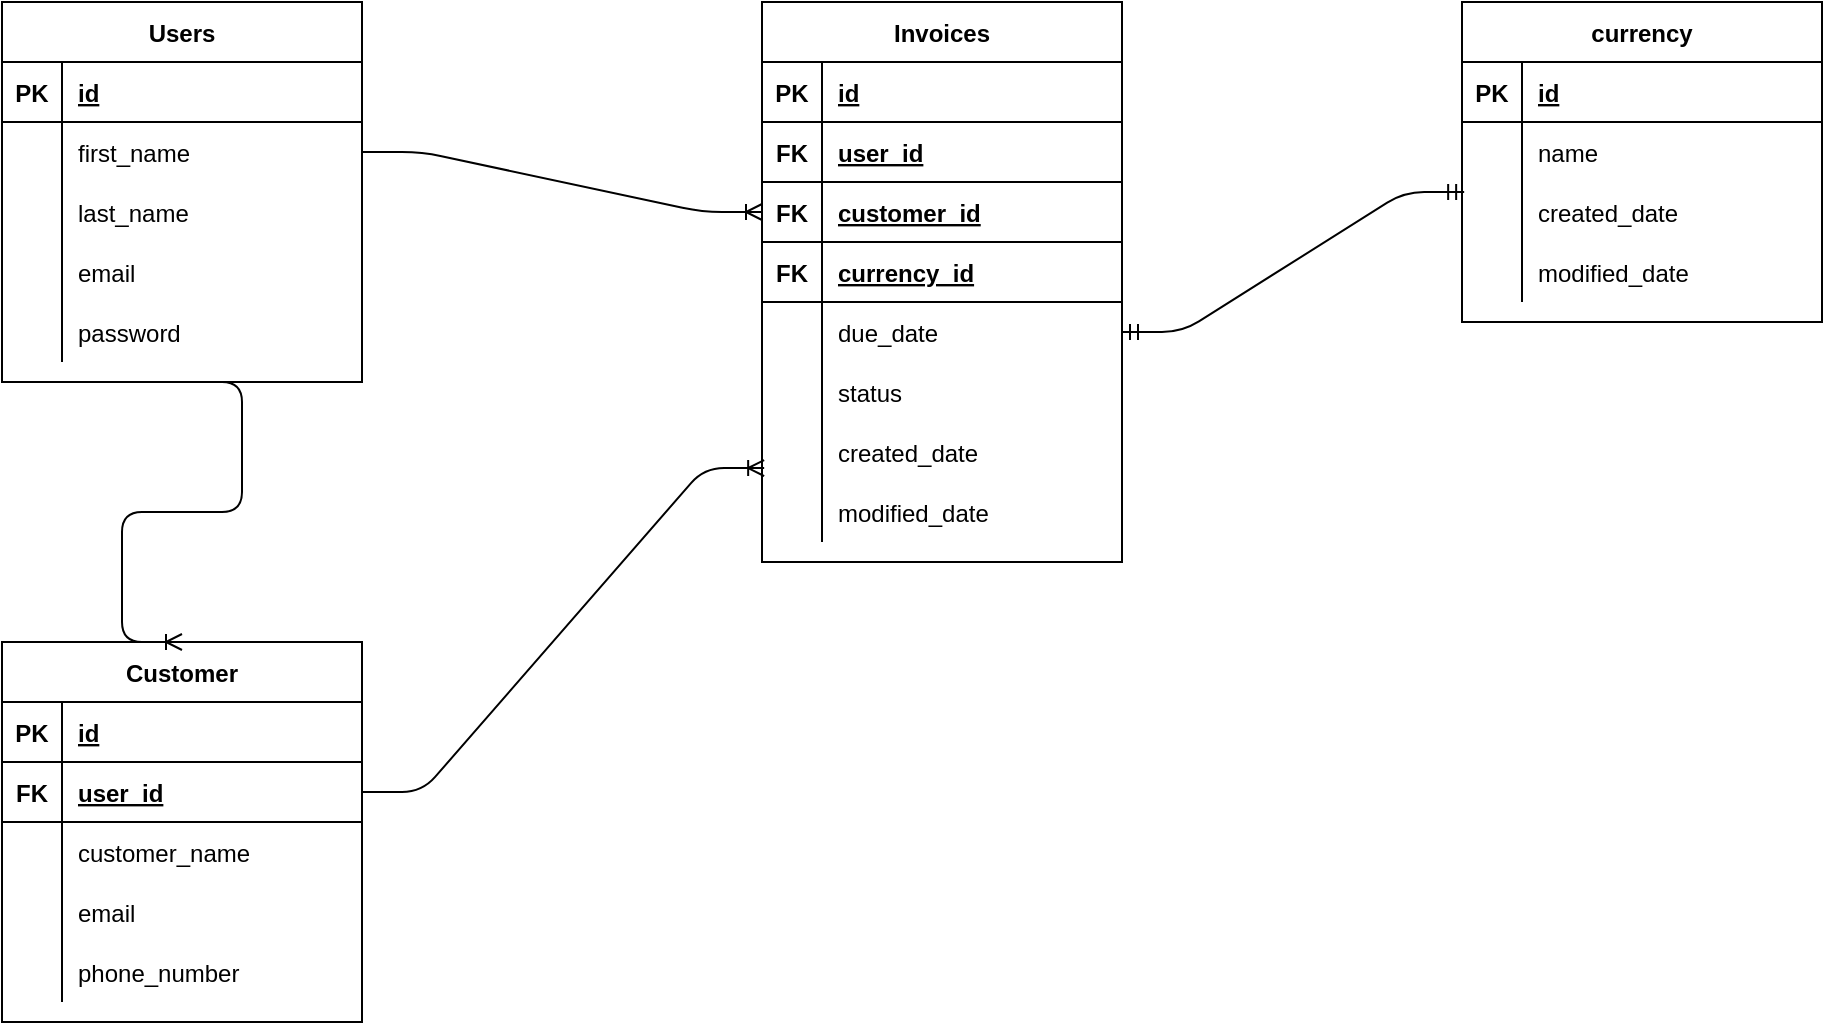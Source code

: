 <mxfile version="15.3.2" type="device"><diagram id="rqMCi-PZvb8awIGBcUne" name="Page-1"><mxGraphModel dx="786" dy="489" grid="1" gridSize="10" guides="1" tooltips="1" connect="1" arrows="1" fold="1" page="1" pageScale="1" pageWidth="3300" pageHeight="4681" math="0" shadow="0"><root><mxCell id="0"/><mxCell id="1" parent="0"/><mxCell id="WZixBLIEw8o1hyc2ynEQ-47" value="Invoices" style="shape=table;startSize=30;container=1;collapsible=1;childLayout=tableLayout;fixedRows=1;rowLines=0;fontStyle=1;align=center;resizeLast=1;" vertex="1" parent="1"><mxGeometry x="420" y="40" width="180" height="280" as="geometry"/></mxCell><mxCell id="WZixBLIEw8o1hyc2ynEQ-48" value="" style="shape=partialRectangle;collapsible=0;dropTarget=0;pointerEvents=0;fillColor=none;top=0;left=0;bottom=1;right=0;points=[[0,0.5],[1,0.5]];portConstraint=eastwest;" vertex="1" parent="WZixBLIEw8o1hyc2ynEQ-47"><mxGeometry y="30" width="180" height="30" as="geometry"/></mxCell><mxCell id="WZixBLIEw8o1hyc2ynEQ-49" value="PK" style="shape=partialRectangle;connectable=0;fillColor=none;top=0;left=0;bottom=0;right=0;fontStyle=1;overflow=hidden;" vertex="1" parent="WZixBLIEw8o1hyc2ynEQ-48"><mxGeometry width="30" height="30" as="geometry"><mxRectangle width="30" height="30" as="alternateBounds"/></mxGeometry></mxCell><mxCell id="WZixBLIEw8o1hyc2ynEQ-50" value="id" style="shape=partialRectangle;connectable=0;fillColor=none;top=0;left=0;bottom=0;right=0;align=left;spacingLeft=6;fontStyle=5;overflow=hidden;" vertex="1" parent="WZixBLIEw8o1hyc2ynEQ-48"><mxGeometry x="30" width="150" height="30" as="geometry"><mxRectangle width="150" height="30" as="alternateBounds"/></mxGeometry></mxCell><mxCell id="WZixBLIEw8o1hyc2ynEQ-69" value="" style="shape=partialRectangle;collapsible=0;dropTarget=0;pointerEvents=0;fillColor=none;top=0;left=0;bottom=1;right=0;points=[[0,0.5],[1,0.5]];portConstraint=eastwest;" vertex="1" parent="WZixBLIEw8o1hyc2ynEQ-47"><mxGeometry y="60" width="180" height="30" as="geometry"/></mxCell><mxCell id="WZixBLIEw8o1hyc2ynEQ-70" value="FK" style="shape=partialRectangle;connectable=0;fillColor=none;top=0;left=0;bottom=0;right=0;fontStyle=1;overflow=hidden;" vertex="1" parent="WZixBLIEw8o1hyc2ynEQ-69"><mxGeometry width="30" height="30" as="geometry"><mxRectangle width="30" height="30" as="alternateBounds"/></mxGeometry></mxCell><mxCell id="WZixBLIEw8o1hyc2ynEQ-71" value="user_id" style="shape=partialRectangle;connectable=0;fillColor=none;top=0;left=0;bottom=0;right=0;align=left;spacingLeft=6;fontStyle=5;overflow=hidden;" vertex="1" parent="WZixBLIEw8o1hyc2ynEQ-69"><mxGeometry x="30" width="150" height="30" as="geometry"><mxRectangle width="150" height="30" as="alternateBounds"/></mxGeometry></mxCell><mxCell id="WZixBLIEw8o1hyc2ynEQ-104" value="" style="shape=partialRectangle;collapsible=0;dropTarget=0;pointerEvents=0;fillColor=none;top=0;left=0;bottom=1;right=0;points=[[0,0.5],[1,0.5]];portConstraint=eastwest;" vertex="1" parent="WZixBLIEw8o1hyc2ynEQ-47"><mxGeometry y="90" width="180" height="30" as="geometry"/></mxCell><mxCell id="WZixBLIEw8o1hyc2ynEQ-105" value="FK" style="shape=partialRectangle;connectable=0;fillColor=none;top=0;left=0;bottom=0;right=0;fontStyle=1;overflow=hidden;" vertex="1" parent="WZixBLIEw8o1hyc2ynEQ-104"><mxGeometry width="30" height="30" as="geometry"><mxRectangle width="30" height="30" as="alternateBounds"/></mxGeometry></mxCell><mxCell id="WZixBLIEw8o1hyc2ynEQ-106" value="customer_id" style="shape=partialRectangle;connectable=0;fillColor=none;top=0;left=0;bottom=0;right=0;align=left;spacingLeft=6;fontStyle=5;overflow=hidden;" vertex="1" parent="WZixBLIEw8o1hyc2ynEQ-104"><mxGeometry x="30" width="150" height="30" as="geometry"><mxRectangle width="150" height="30" as="alternateBounds"/></mxGeometry></mxCell><mxCell id="WZixBLIEw8o1hyc2ynEQ-128" value="" style="shape=partialRectangle;collapsible=0;dropTarget=0;pointerEvents=0;fillColor=none;top=0;left=0;bottom=1;right=0;points=[[0,0.5],[1,0.5]];portConstraint=eastwest;" vertex="1" parent="WZixBLIEw8o1hyc2ynEQ-47"><mxGeometry y="120" width="180" height="30" as="geometry"/></mxCell><mxCell id="WZixBLIEw8o1hyc2ynEQ-129" value="FK" style="shape=partialRectangle;connectable=0;fillColor=none;top=0;left=0;bottom=0;right=0;fontStyle=1;overflow=hidden;" vertex="1" parent="WZixBLIEw8o1hyc2ynEQ-128"><mxGeometry width="30" height="30" as="geometry"><mxRectangle width="30" height="30" as="alternateBounds"/></mxGeometry></mxCell><mxCell id="WZixBLIEw8o1hyc2ynEQ-130" value="currency_id" style="shape=partialRectangle;connectable=0;fillColor=none;top=0;left=0;bottom=0;right=0;align=left;spacingLeft=6;fontStyle=5;overflow=hidden;" vertex="1" parent="WZixBLIEw8o1hyc2ynEQ-128"><mxGeometry x="30" width="150" height="30" as="geometry"><mxRectangle width="150" height="30" as="alternateBounds"/></mxGeometry></mxCell><mxCell id="WZixBLIEw8o1hyc2ynEQ-57" value="" style="shape=partialRectangle;collapsible=0;dropTarget=0;pointerEvents=0;fillColor=none;top=0;left=0;bottom=0;right=0;points=[[0,0.5],[1,0.5]];portConstraint=eastwest;" vertex="1" parent="WZixBLIEw8o1hyc2ynEQ-47"><mxGeometry y="150" width="180" height="30" as="geometry"/></mxCell><mxCell id="WZixBLIEw8o1hyc2ynEQ-58" value="" style="shape=partialRectangle;connectable=0;fillColor=none;top=0;left=0;bottom=0;right=0;editable=1;overflow=hidden;" vertex="1" parent="WZixBLIEw8o1hyc2ynEQ-57"><mxGeometry width="30" height="30" as="geometry"><mxRectangle width="30" height="30" as="alternateBounds"/></mxGeometry></mxCell><mxCell id="WZixBLIEw8o1hyc2ynEQ-59" value="due_date" style="shape=partialRectangle;connectable=0;fillColor=none;top=0;left=0;bottom=0;right=0;align=left;spacingLeft=6;overflow=hidden;" vertex="1" parent="WZixBLIEw8o1hyc2ynEQ-57"><mxGeometry x="30" width="150" height="30" as="geometry"><mxRectangle width="150" height="30" as="alternateBounds"/></mxGeometry></mxCell><mxCell id="WZixBLIEw8o1hyc2ynEQ-66" value="" style="shape=partialRectangle;collapsible=0;dropTarget=0;pointerEvents=0;fillColor=none;top=0;left=0;bottom=0;right=0;points=[[0,0.5],[1,0.5]];portConstraint=eastwest;" vertex="1" parent="WZixBLIEw8o1hyc2ynEQ-47"><mxGeometry y="180" width="180" height="30" as="geometry"/></mxCell><mxCell id="WZixBLIEw8o1hyc2ynEQ-67" value="" style="shape=partialRectangle;connectable=0;fillColor=none;top=0;left=0;bottom=0;right=0;editable=1;overflow=hidden;" vertex="1" parent="WZixBLIEw8o1hyc2ynEQ-66"><mxGeometry width="30" height="30" as="geometry"><mxRectangle width="30" height="30" as="alternateBounds"/></mxGeometry></mxCell><mxCell id="WZixBLIEw8o1hyc2ynEQ-68" value="status" style="shape=partialRectangle;connectable=0;fillColor=none;top=0;left=0;bottom=0;right=0;align=left;spacingLeft=6;overflow=hidden;" vertex="1" parent="WZixBLIEw8o1hyc2ynEQ-66"><mxGeometry x="30" width="150" height="30" as="geometry"><mxRectangle width="150" height="30" as="alternateBounds"/></mxGeometry></mxCell><mxCell id="WZixBLIEw8o1hyc2ynEQ-60" value="" style="shape=partialRectangle;collapsible=0;dropTarget=0;pointerEvents=0;fillColor=none;top=0;left=0;bottom=0;right=0;points=[[0,0.5],[1,0.5]];portConstraint=eastwest;" vertex="1" parent="WZixBLIEw8o1hyc2ynEQ-47"><mxGeometry y="210" width="180" height="30" as="geometry"/></mxCell><mxCell id="WZixBLIEw8o1hyc2ynEQ-61" value="" style="shape=partialRectangle;connectable=0;fillColor=none;top=0;left=0;bottom=0;right=0;editable=1;overflow=hidden;" vertex="1" parent="WZixBLIEw8o1hyc2ynEQ-60"><mxGeometry width="30" height="30" as="geometry"><mxRectangle width="30" height="30" as="alternateBounds"/></mxGeometry></mxCell><mxCell id="WZixBLIEw8o1hyc2ynEQ-62" value="created_date" style="shape=partialRectangle;connectable=0;fillColor=none;top=0;left=0;bottom=0;right=0;align=left;spacingLeft=6;overflow=hidden;" vertex="1" parent="WZixBLIEw8o1hyc2ynEQ-60"><mxGeometry x="30" width="150" height="30" as="geometry"><mxRectangle width="150" height="30" as="alternateBounds"/></mxGeometry></mxCell><mxCell id="WZixBLIEw8o1hyc2ynEQ-63" value="" style="shape=partialRectangle;collapsible=0;dropTarget=0;pointerEvents=0;fillColor=none;top=0;left=0;bottom=0;right=0;points=[[0,0.5],[1,0.5]];portConstraint=eastwest;" vertex="1" parent="WZixBLIEw8o1hyc2ynEQ-47"><mxGeometry y="240" width="180" height="30" as="geometry"/></mxCell><mxCell id="WZixBLIEw8o1hyc2ynEQ-64" value="" style="shape=partialRectangle;connectable=0;fillColor=none;top=0;left=0;bottom=0;right=0;editable=1;overflow=hidden;" vertex="1" parent="WZixBLIEw8o1hyc2ynEQ-63"><mxGeometry width="30" height="30" as="geometry"><mxRectangle width="30" height="30" as="alternateBounds"/></mxGeometry></mxCell><mxCell id="WZixBLIEw8o1hyc2ynEQ-65" value="modified_date" style="shape=partialRectangle;connectable=0;fillColor=none;top=0;left=0;bottom=0;right=0;align=left;spacingLeft=6;overflow=hidden;" vertex="1" parent="WZixBLIEw8o1hyc2ynEQ-63"><mxGeometry x="30" width="150" height="30" as="geometry"><mxRectangle width="150" height="30" as="alternateBounds"/></mxGeometry></mxCell><mxCell id="WZixBLIEw8o1hyc2ynEQ-72" value="Users" style="shape=table;startSize=30;container=1;collapsible=1;childLayout=tableLayout;fixedRows=1;rowLines=0;fontStyle=1;align=center;resizeLast=1;" vertex="1" parent="1"><mxGeometry x="40" y="40" width="180" height="190" as="geometry"/></mxCell><mxCell id="WZixBLIEw8o1hyc2ynEQ-73" value="" style="shape=partialRectangle;collapsible=0;dropTarget=0;pointerEvents=0;fillColor=none;top=0;left=0;bottom=1;right=0;points=[[0,0.5],[1,0.5]];portConstraint=eastwest;" vertex="1" parent="WZixBLIEw8o1hyc2ynEQ-72"><mxGeometry y="30" width="180" height="30" as="geometry"/></mxCell><mxCell id="WZixBLIEw8o1hyc2ynEQ-74" value="PK" style="shape=partialRectangle;connectable=0;fillColor=none;top=0;left=0;bottom=0;right=0;fontStyle=1;overflow=hidden;" vertex="1" parent="WZixBLIEw8o1hyc2ynEQ-73"><mxGeometry width="30" height="30" as="geometry"><mxRectangle width="30" height="30" as="alternateBounds"/></mxGeometry></mxCell><mxCell id="WZixBLIEw8o1hyc2ynEQ-75" value="id" style="shape=partialRectangle;connectable=0;fillColor=none;top=0;left=0;bottom=0;right=0;align=left;spacingLeft=6;fontStyle=5;overflow=hidden;" vertex="1" parent="WZixBLIEw8o1hyc2ynEQ-73"><mxGeometry x="30" width="150" height="30" as="geometry"><mxRectangle width="150" height="30" as="alternateBounds"/></mxGeometry></mxCell><mxCell id="WZixBLIEw8o1hyc2ynEQ-76" value="" style="shape=partialRectangle;collapsible=0;dropTarget=0;pointerEvents=0;fillColor=none;top=0;left=0;bottom=0;right=0;points=[[0,0.5],[1,0.5]];portConstraint=eastwest;" vertex="1" parent="WZixBLIEw8o1hyc2ynEQ-72"><mxGeometry y="60" width="180" height="30" as="geometry"/></mxCell><mxCell id="WZixBLIEw8o1hyc2ynEQ-77" value="" style="shape=partialRectangle;connectable=0;fillColor=none;top=0;left=0;bottom=0;right=0;editable=1;overflow=hidden;" vertex="1" parent="WZixBLIEw8o1hyc2ynEQ-76"><mxGeometry width="30" height="30" as="geometry"><mxRectangle width="30" height="30" as="alternateBounds"/></mxGeometry></mxCell><mxCell id="WZixBLIEw8o1hyc2ynEQ-78" value="first_name" style="shape=partialRectangle;connectable=0;fillColor=none;top=0;left=0;bottom=0;right=0;align=left;spacingLeft=6;overflow=hidden;" vertex="1" parent="WZixBLIEw8o1hyc2ynEQ-76"><mxGeometry x="30" width="150" height="30" as="geometry"><mxRectangle width="150" height="30" as="alternateBounds"/></mxGeometry></mxCell><mxCell id="WZixBLIEw8o1hyc2ynEQ-79" value="" style="shape=partialRectangle;collapsible=0;dropTarget=0;pointerEvents=0;fillColor=none;top=0;left=0;bottom=0;right=0;points=[[0,0.5],[1,0.5]];portConstraint=eastwest;" vertex="1" parent="WZixBLIEw8o1hyc2ynEQ-72"><mxGeometry y="90" width="180" height="30" as="geometry"/></mxCell><mxCell id="WZixBLIEw8o1hyc2ynEQ-80" value="" style="shape=partialRectangle;connectable=0;fillColor=none;top=0;left=0;bottom=0;right=0;editable=1;overflow=hidden;" vertex="1" parent="WZixBLIEw8o1hyc2ynEQ-79"><mxGeometry width="30" height="30" as="geometry"><mxRectangle width="30" height="30" as="alternateBounds"/></mxGeometry></mxCell><mxCell id="WZixBLIEw8o1hyc2ynEQ-81" value="last_name" style="shape=partialRectangle;connectable=0;fillColor=none;top=0;left=0;bottom=0;right=0;align=left;spacingLeft=6;overflow=hidden;" vertex="1" parent="WZixBLIEw8o1hyc2ynEQ-79"><mxGeometry x="30" width="150" height="30" as="geometry"><mxRectangle width="150" height="30" as="alternateBounds"/></mxGeometry></mxCell><mxCell id="WZixBLIEw8o1hyc2ynEQ-82" value="" style="shape=partialRectangle;collapsible=0;dropTarget=0;pointerEvents=0;fillColor=none;top=0;left=0;bottom=0;right=0;points=[[0,0.5],[1,0.5]];portConstraint=eastwest;" vertex="1" parent="WZixBLIEw8o1hyc2ynEQ-72"><mxGeometry y="120" width="180" height="30" as="geometry"/></mxCell><mxCell id="WZixBLIEw8o1hyc2ynEQ-83" value="" style="shape=partialRectangle;connectable=0;fillColor=none;top=0;left=0;bottom=0;right=0;editable=1;overflow=hidden;" vertex="1" parent="WZixBLIEw8o1hyc2ynEQ-82"><mxGeometry width="30" height="30" as="geometry"><mxRectangle width="30" height="30" as="alternateBounds"/></mxGeometry></mxCell><mxCell id="WZixBLIEw8o1hyc2ynEQ-84" value="email" style="shape=partialRectangle;connectable=0;fillColor=none;top=0;left=0;bottom=0;right=0;align=left;spacingLeft=6;overflow=hidden;" vertex="1" parent="WZixBLIEw8o1hyc2ynEQ-82"><mxGeometry x="30" width="150" height="30" as="geometry"><mxRectangle width="150" height="30" as="alternateBounds"/></mxGeometry></mxCell><mxCell id="WZixBLIEw8o1hyc2ynEQ-85" value="" style="shape=partialRectangle;collapsible=0;dropTarget=0;pointerEvents=0;fillColor=none;top=0;left=0;bottom=0;right=0;points=[[0,0.5],[1,0.5]];portConstraint=eastwest;" vertex="1" parent="WZixBLIEw8o1hyc2ynEQ-72"><mxGeometry y="150" width="180" height="30" as="geometry"/></mxCell><mxCell id="WZixBLIEw8o1hyc2ynEQ-86" value="" style="shape=partialRectangle;connectable=0;fillColor=none;top=0;left=0;bottom=0;right=0;editable=1;overflow=hidden;" vertex="1" parent="WZixBLIEw8o1hyc2ynEQ-85"><mxGeometry width="30" height="30" as="geometry"><mxRectangle width="30" height="30" as="alternateBounds"/></mxGeometry></mxCell><mxCell id="WZixBLIEw8o1hyc2ynEQ-87" value="password" style="shape=partialRectangle;connectable=0;fillColor=none;top=0;left=0;bottom=0;right=0;align=left;spacingLeft=6;overflow=hidden;" vertex="1" parent="WZixBLIEw8o1hyc2ynEQ-85"><mxGeometry x="30" width="150" height="30" as="geometry"><mxRectangle width="150" height="30" as="alternateBounds"/></mxGeometry></mxCell><mxCell id="WZixBLIEw8o1hyc2ynEQ-88" value="Customer" style="shape=table;startSize=30;container=1;collapsible=1;childLayout=tableLayout;fixedRows=1;rowLines=0;fontStyle=1;align=center;resizeLast=1;" vertex="1" parent="1"><mxGeometry x="40" y="360" width="180" height="190" as="geometry"/></mxCell><mxCell id="WZixBLIEw8o1hyc2ynEQ-89" value="" style="shape=partialRectangle;collapsible=0;dropTarget=0;pointerEvents=0;fillColor=none;top=0;left=0;bottom=1;right=0;points=[[0,0.5],[1,0.5]];portConstraint=eastwest;" vertex="1" parent="WZixBLIEw8o1hyc2ynEQ-88"><mxGeometry y="30" width="180" height="30" as="geometry"/></mxCell><mxCell id="WZixBLIEw8o1hyc2ynEQ-90" value="PK" style="shape=partialRectangle;connectable=0;fillColor=none;top=0;left=0;bottom=0;right=0;fontStyle=1;overflow=hidden;" vertex="1" parent="WZixBLIEw8o1hyc2ynEQ-89"><mxGeometry width="30" height="30" as="geometry"><mxRectangle width="30" height="30" as="alternateBounds"/></mxGeometry></mxCell><mxCell id="WZixBLIEw8o1hyc2ynEQ-91" value="id" style="shape=partialRectangle;connectable=0;fillColor=none;top=0;left=0;bottom=0;right=0;align=left;spacingLeft=6;fontStyle=5;overflow=hidden;" vertex="1" parent="WZixBLIEw8o1hyc2ynEQ-89"><mxGeometry x="30" width="150" height="30" as="geometry"><mxRectangle width="150" height="30" as="alternateBounds"/></mxGeometry></mxCell><mxCell id="WZixBLIEw8o1hyc2ynEQ-101" value="" style="shape=partialRectangle;collapsible=0;dropTarget=0;pointerEvents=0;fillColor=none;top=0;left=0;bottom=1;right=0;points=[[0,0.5],[1,0.5]];portConstraint=eastwest;" vertex="1" parent="WZixBLIEw8o1hyc2ynEQ-88"><mxGeometry y="60" width="180" height="30" as="geometry"/></mxCell><mxCell id="WZixBLIEw8o1hyc2ynEQ-102" value="FK" style="shape=partialRectangle;connectable=0;fillColor=none;top=0;left=0;bottom=0;right=0;fontStyle=1;overflow=hidden;" vertex="1" parent="WZixBLIEw8o1hyc2ynEQ-101"><mxGeometry width="30" height="30" as="geometry"><mxRectangle width="30" height="30" as="alternateBounds"/></mxGeometry></mxCell><mxCell id="WZixBLIEw8o1hyc2ynEQ-103" value="user_id" style="shape=partialRectangle;connectable=0;fillColor=none;top=0;left=0;bottom=0;right=0;align=left;spacingLeft=6;fontStyle=5;overflow=hidden;" vertex="1" parent="WZixBLIEw8o1hyc2ynEQ-101"><mxGeometry x="30" width="150" height="30" as="geometry"><mxRectangle width="150" height="30" as="alternateBounds"/></mxGeometry></mxCell><mxCell id="WZixBLIEw8o1hyc2ynEQ-92" value="" style="shape=partialRectangle;collapsible=0;dropTarget=0;pointerEvents=0;fillColor=none;top=0;left=0;bottom=0;right=0;points=[[0,0.5],[1,0.5]];portConstraint=eastwest;" vertex="1" parent="WZixBLIEw8o1hyc2ynEQ-88"><mxGeometry y="90" width="180" height="30" as="geometry"/></mxCell><mxCell id="WZixBLIEw8o1hyc2ynEQ-93" value="" style="shape=partialRectangle;connectable=0;fillColor=none;top=0;left=0;bottom=0;right=0;editable=1;overflow=hidden;" vertex="1" parent="WZixBLIEw8o1hyc2ynEQ-92"><mxGeometry width="30" height="30" as="geometry"><mxRectangle width="30" height="30" as="alternateBounds"/></mxGeometry></mxCell><mxCell id="WZixBLIEw8o1hyc2ynEQ-94" value="customer_name" style="shape=partialRectangle;connectable=0;fillColor=none;top=0;left=0;bottom=0;right=0;align=left;spacingLeft=6;overflow=hidden;" vertex="1" parent="WZixBLIEw8o1hyc2ynEQ-92"><mxGeometry x="30" width="150" height="30" as="geometry"><mxRectangle width="150" height="30" as="alternateBounds"/></mxGeometry></mxCell><mxCell id="WZixBLIEw8o1hyc2ynEQ-95" value="" style="shape=partialRectangle;collapsible=0;dropTarget=0;pointerEvents=0;fillColor=none;top=0;left=0;bottom=0;right=0;points=[[0,0.5],[1,0.5]];portConstraint=eastwest;" vertex="1" parent="WZixBLIEw8o1hyc2ynEQ-88"><mxGeometry y="120" width="180" height="30" as="geometry"/></mxCell><mxCell id="WZixBLIEw8o1hyc2ynEQ-96" value="" style="shape=partialRectangle;connectable=0;fillColor=none;top=0;left=0;bottom=0;right=0;editable=1;overflow=hidden;" vertex="1" parent="WZixBLIEw8o1hyc2ynEQ-95"><mxGeometry width="30" height="30" as="geometry"><mxRectangle width="30" height="30" as="alternateBounds"/></mxGeometry></mxCell><mxCell id="WZixBLIEw8o1hyc2ynEQ-97" value="email" style="shape=partialRectangle;connectable=0;fillColor=none;top=0;left=0;bottom=0;right=0;align=left;spacingLeft=6;overflow=hidden;" vertex="1" parent="WZixBLIEw8o1hyc2ynEQ-95"><mxGeometry x="30" width="150" height="30" as="geometry"><mxRectangle width="150" height="30" as="alternateBounds"/></mxGeometry></mxCell><mxCell id="WZixBLIEw8o1hyc2ynEQ-98" value="" style="shape=partialRectangle;collapsible=0;dropTarget=0;pointerEvents=0;fillColor=none;top=0;left=0;bottom=0;right=0;points=[[0,0.5],[1,0.5]];portConstraint=eastwest;" vertex="1" parent="WZixBLIEw8o1hyc2ynEQ-88"><mxGeometry y="150" width="180" height="30" as="geometry"/></mxCell><mxCell id="WZixBLIEw8o1hyc2ynEQ-99" value="" style="shape=partialRectangle;connectable=0;fillColor=none;top=0;left=0;bottom=0;right=0;editable=1;overflow=hidden;" vertex="1" parent="WZixBLIEw8o1hyc2ynEQ-98"><mxGeometry width="30" height="30" as="geometry"><mxRectangle width="30" height="30" as="alternateBounds"/></mxGeometry></mxCell><mxCell id="WZixBLIEw8o1hyc2ynEQ-100" value="phone_number" style="shape=partialRectangle;connectable=0;fillColor=none;top=0;left=0;bottom=0;right=0;align=left;spacingLeft=6;overflow=hidden;" vertex="1" parent="WZixBLIEw8o1hyc2ynEQ-98"><mxGeometry x="30" width="150" height="30" as="geometry"><mxRectangle width="150" height="30" as="alternateBounds"/></mxGeometry></mxCell><mxCell id="WZixBLIEw8o1hyc2ynEQ-108" value="" style="edgeStyle=entityRelationEdgeStyle;fontSize=12;html=1;endArrow=ERoneToMany;entryX=0.006;entryY=0.767;entryDx=0;entryDy=0;entryPerimeter=0;" edge="1" parent="1" source="WZixBLIEw8o1hyc2ynEQ-101" target="WZixBLIEw8o1hyc2ynEQ-60"><mxGeometry width="100" height="100" relative="1" as="geometry"><mxPoint x="340" y="300" as="sourcePoint"/><mxPoint x="520" y="290" as="targetPoint"/></mxGeometry></mxCell><mxCell id="WZixBLIEw8o1hyc2ynEQ-109" value="" style="edgeStyle=entityRelationEdgeStyle;fontSize=12;html=1;endArrow=ERoneToMany;entryX=0;entryY=0.5;entryDx=0;entryDy=0;exitX=1;exitY=0.5;exitDx=0;exitDy=0;" edge="1" parent="1" source="WZixBLIEw8o1hyc2ynEQ-76" target="WZixBLIEw8o1hyc2ynEQ-104"><mxGeometry width="100" height="100" relative="1" as="geometry"><mxPoint x="325" y="240" as="sourcePoint"/><mxPoint x="425" y="140" as="targetPoint"/></mxGeometry></mxCell><mxCell id="WZixBLIEw8o1hyc2ynEQ-110" value="" style="edgeStyle=entityRelationEdgeStyle;fontSize=12;html=1;endArrow=ERoneToMany;exitX=0.5;exitY=1;exitDx=0;exitDy=0;entryX=0.5;entryY=0;entryDx=0;entryDy=0;" edge="1" parent="1" source="WZixBLIEw8o1hyc2ynEQ-72" target="WZixBLIEw8o1hyc2ynEQ-88"><mxGeometry width="100" height="100" relative="1" as="geometry"><mxPoint x="110" y="280" as="sourcePoint"/><mxPoint x="114" y="378" as="targetPoint"/></mxGeometry></mxCell><mxCell id="WZixBLIEw8o1hyc2ynEQ-114" value="currency" style="shape=table;startSize=30;container=1;collapsible=1;childLayout=tableLayout;fixedRows=1;rowLines=0;fontStyle=1;align=center;resizeLast=1;" vertex="1" parent="1"><mxGeometry x="770" y="40" width="180" height="160" as="geometry"/></mxCell><mxCell id="WZixBLIEw8o1hyc2ynEQ-115" value="" style="shape=partialRectangle;collapsible=0;dropTarget=0;pointerEvents=0;fillColor=none;top=0;left=0;bottom=1;right=0;points=[[0,0.5],[1,0.5]];portConstraint=eastwest;" vertex="1" parent="WZixBLIEw8o1hyc2ynEQ-114"><mxGeometry y="30" width="180" height="30" as="geometry"/></mxCell><mxCell id="WZixBLIEw8o1hyc2ynEQ-116" value="PK" style="shape=partialRectangle;connectable=0;fillColor=none;top=0;left=0;bottom=0;right=0;fontStyle=1;overflow=hidden;" vertex="1" parent="WZixBLIEw8o1hyc2ynEQ-115"><mxGeometry width="30" height="30" as="geometry"><mxRectangle width="30" height="30" as="alternateBounds"/></mxGeometry></mxCell><mxCell id="WZixBLIEw8o1hyc2ynEQ-117" value="id" style="shape=partialRectangle;connectable=0;fillColor=none;top=0;left=0;bottom=0;right=0;align=left;spacingLeft=6;fontStyle=5;overflow=hidden;" vertex="1" parent="WZixBLIEw8o1hyc2ynEQ-115"><mxGeometry x="30" width="150" height="30" as="geometry"><mxRectangle width="150" height="30" as="alternateBounds"/></mxGeometry></mxCell><mxCell id="WZixBLIEw8o1hyc2ynEQ-118" value="" style="shape=partialRectangle;collapsible=0;dropTarget=0;pointerEvents=0;fillColor=none;top=0;left=0;bottom=0;right=0;points=[[0,0.5],[1,0.5]];portConstraint=eastwest;" vertex="1" parent="WZixBLIEw8o1hyc2ynEQ-114"><mxGeometry y="60" width="180" height="30" as="geometry"/></mxCell><mxCell id="WZixBLIEw8o1hyc2ynEQ-119" value="" style="shape=partialRectangle;connectable=0;fillColor=none;top=0;left=0;bottom=0;right=0;editable=1;overflow=hidden;" vertex="1" parent="WZixBLIEw8o1hyc2ynEQ-118"><mxGeometry width="30" height="30" as="geometry"><mxRectangle width="30" height="30" as="alternateBounds"/></mxGeometry></mxCell><mxCell id="WZixBLIEw8o1hyc2ynEQ-120" value="name" style="shape=partialRectangle;connectable=0;fillColor=none;top=0;left=0;bottom=0;right=0;align=left;spacingLeft=6;overflow=hidden;" vertex="1" parent="WZixBLIEw8o1hyc2ynEQ-118"><mxGeometry x="30" width="150" height="30" as="geometry"><mxRectangle width="150" height="30" as="alternateBounds"/></mxGeometry></mxCell><mxCell id="WZixBLIEw8o1hyc2ynEQ-121" value="" style="shape=partialRectangle;collapsible=0;dropTarget=0;pointerEvents=0;fillColor=none;top=0;left=0;bottom=0;right=0;points=[[0,0.5],[1,0.5]];portConstraint=eastwest;" vertex="1" parent="WZixBLIEw8o1hyc2ynEQ-114"><mxGeometry y="90" width="180" height="30" as="geometry"/></mxCell><mxCell id="WZixBLIEw8o1hyc2ynEQ-122" value="" style="shape=partialRectangle;connectable=0;fillColor=none;top=0;left=0;bottom=0;right=0;editable=1;overflow=hidden;" vertex="1" parent="WZixBLIEw8o1hyc2ynEQ-121"><mxGeometry width="30" height="30" as="geometry"><mxRectangle width="30" height="30" as="alternateBounds"/></mxGeometry></mxCell><mxCell id="WZixBLIEw8o1hyc2ynEQ-123" value="created_date" style="shape=partialRectangle;connectable=0;fillColor=none;top=0;left=0;bottom=0;right=0;align=left;spacingLeft=6;overflow=hidden;" vertex="1" parent="WZixBLIEw8o1hyc2ynEQ-121"><mxGeometry x="30" width="150" height="30" as="geometry"><mxRectangle width="150" height="30" as="alternateBounds"/></mxGeometry></mxCell><mxCell id="WZixBLIEw8o1hyc2ynEQ-124" value="" style="shape=partialRectangle;collapsible=0;dropTarget=0;pointerEvents=0;fillColor=none;top=0;left=0;bottom=0;right=0;points=[[0,0.5],[1,0.5]];portConstraint=eastwest;" vertex="1" parent="WZixBLIEw8o1hyc2ynEQ-114"><mxGeometry y="120" width="180" height="30" as="geometry"/></mxCell><mxCell id="WZixBLIEw8o1hyc2ynEQ-125" value="" style="shape=partialRectangle;connectable=0;fillColor=none;top=0;left=0;bottom=0;right=0;editable=1;overflow=hidden;" vertex="1" parent="WZixBLIEw8o1hyc2ynEQ-124"><mxGeometry width="30" height="30" as="geometry"><mxRectangle width="30" height="30" as="alternateBounds"/></mxGeometry></mxCell><mxCell id="WZixBLIEw8o1hyc2ynEQ-126" value="modified_date" style="shape=partialRectangle;connectable=0;fillColor=none;top=0;left=0;bottom=0;right=0;align=left;spacingLeft=6;overflow=hidden;" vertex="1" parent="WZixBLIEw8o1hyc2ynEQ-124"><mxGeometry x="30" width="150" height="30" as="geometry"><mxRectangle width="150" height="30" as="alternateBounds"/></mxGeometry></mxCell><mxCell id="WZixBLIEw8o1hyc2ynEQ-127" value="" style="edgeStyle=entityRelationEdgeStyle;fontSize=12;html=1;endArrow=ERmandOne;startArrow=ERmandOne;exitX=1;exitY=0.5;exitDx=0;exitDy=0;entryX=0.006;entryY=0.167;entryDx=0;entryDy=0;entryPerimeter=0;" edge="1" parent="1" source="WZixBLIEw8o1hyc2ynEQ-57" target="WZixBLIEw8o1hyc2ynEQ-121"><mxGeometry width="100" height="100" relative="1" as="geometry"><mxPoint x="620" y="240" as="sourcePoint"/><mxPoint x="720" y="140" as="targetPoint"/></mxGeometry></mxCell></root></mxGraphModel></diagram></mxfile>